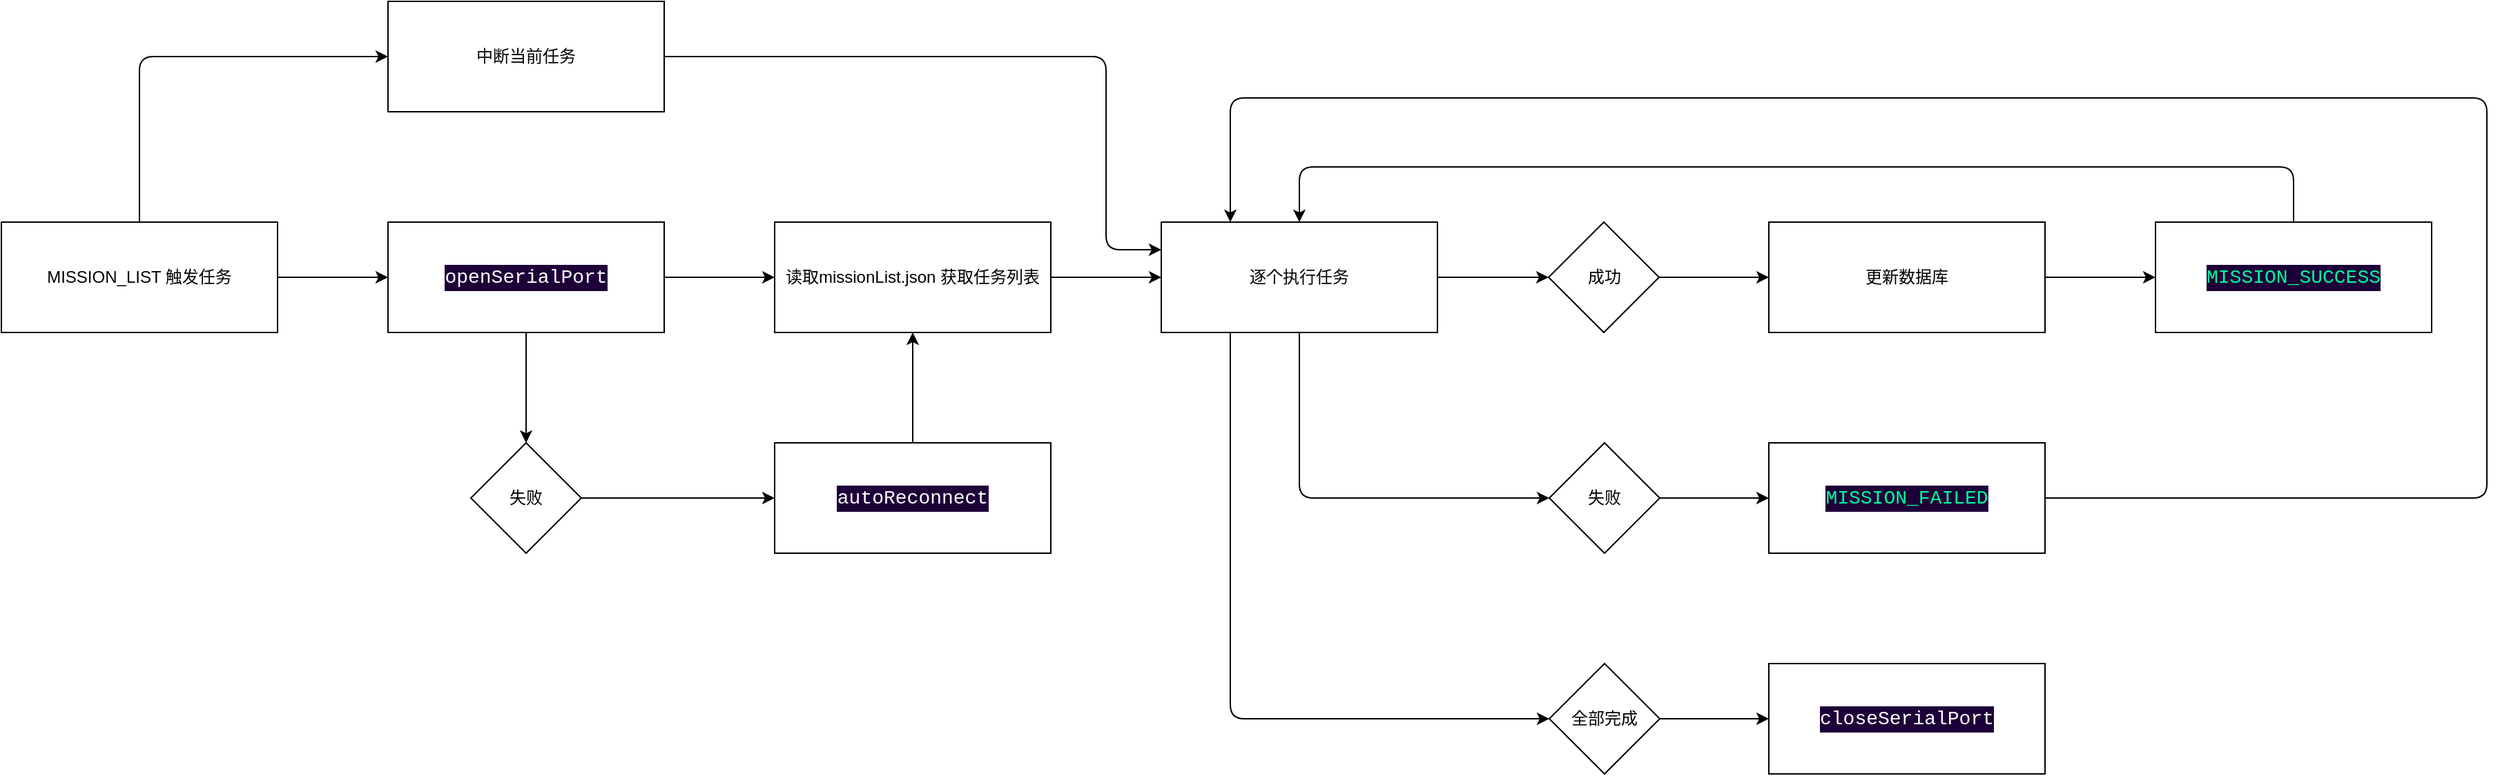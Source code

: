 <mxfile>
    <diagram id="Pv5CbhMBwT3l1tspjJm-" name="第 1 页">
        <mxGraphModel dx="1400" dy="2308" grid="1" gridSize="10" guides="1" tooltips="1" connect="1" arrows="1" fold="1" page="1" pageScale="1" pageWidth="827" pageHeight="1169" math="0" shadow="0">
            <root>
                <mxCell id="0"/>
                <mxCell id="1" parent="0"/>
                <mxCell id="11" style="edgeStyle=none;html=1;" edge="1" parent="1" source="4" target="7">
                    <mxGeometry relative="1" as="geometry"/>
                </mxCell>
                <mxCell id="40" style="edgeStyle=orthogonalEdgeStyle;html=1;entryX=0;entryY=0.5;entryDx=0;entryDy=0;" edge="1" parent="1" source="4" target="39">
                    <mxGeometry relative="1" as="geometry">
                        <Array as="points">
                            <mxPoint x="180" y="-40"/>
                        </Array>
                    </mxGeometry>
                </mxCell>
                <mxCell id="4" value="MISSION_LIST 触发任务" style="rounded=0;whiteSpace=wrap;html=1;" vertex="1" parent="1">
                    <mxGeometry x="80" y="80" width="200" height="80" as="geometry"/>
                </mxCell>
                <mxCell id="18" style="edgeStyle=none;html=1;" edge="1" parent="1" source="5" target="17">
                    <mxGeometry relative="1" as="geometry"/>
                </mxCell>
                <mxCell id="5" value="读取missionList.json 获取任务列表" style="rounded=0;whiteSpace=wrap;html=1;" vertex="1" parent="1">
                    <mxGeometry x="640" y="80" width="200" height="80" as="geometry"/>
                </mxCell>
                <mxCell id="12" style="edgeStyle=none;html=1;" edge="1" parent="1" source="7" target="5">
                    <mxGeometry relative="1" as="geometry"/>
                </mxCell>
                <mxCell id="14" style="edgeStyle=none;html=1;exitX=0.5;exitY=1;exitDx=0;exitDy=0;" edge="1" parent="1" source="7" target="13">
                    <mxGeometry relative="1" as="geometry"/>
                </mxCell>
                <mxCell id="7" value="&lt;div style=&quot;color: rgb(212, 212, 212); background-color: rgb(29, 0, 56); font-family: Consolas, &amp;quot;Courier New&amp;quot;, monospace; font-size: 14px; line-height: 19px; white-space: pre;&quot;&gt;&lt;span style=&quot;color: #ffffff;&quot;&gt;openSerialPort&lt;/span&gt;&lt;/div&gt;" style="rounded=0;whiteSpace=wrap;html=1;" vertex="1" parent="1">
                    <mxGeometry x="360" y="80" width="200" height="80" as="geometry"/>
                </mxCell>
                <mxCell id="16" style="edgeStyle=none;html=1;" edge="1" parent="1" source="9" target="5">
                    <mxGeometry relative="1" as="geometry"/>
                </mxCell>
                <mxCell id="9" value="&lt;div style=&quot;color: rgb(212, 212, 212); background-color: rgb(29, 0, 56); font-family: Consolas, &amp;quot;Courier New&amp;quot;, monospace; font-size: 14px; line-height: 19px; white-space: pre;&quot;&gt;&lt;div style=&quot;color: rgb(212, 212, 212); background-color: rgb(29, 0, 56); line-height: 19px;&quot;&gt;&lt;span style=&quot;color: #ffffff;&quot;&gt;autoReconnect&lt;/span&gt;&lt;/div&gt;&lt;/div&gt;" style="rounded=0;whiteSpace=wrap;html=1;" vertex="1" parent="1">
                    <mxGeometry x="640" y="240" width="200" height="80" as="geometry"/>
                </mxCell>
                <mxCell id="15" style="edgeStyle=none;html=1;" edge="1" parent="1" source="13" target="9">
                    <mxGeometry relative="1" as="geometry"/>
                </mxCell>
                <mxCell id="13" value="失败" style="rhombus;whiteSpace=wrap;html=1;" vertex="1" parent="1">
                    <mxGeometry x="420" y="240" width="80" height="80" as="geometry"/>
                </mxCell>
                <mxCell id="20" style="edgeStyle=none;html=1;" edge="1" parent="1" source="17" target="19">
                    <mxGeometry relative="1" as="geometry"/>
                </mxCell>
                <mxCell id="26" style="edgeStyle=orthogonalEdgeStyle;html=1;entryX=0;entryY=0.5;entryDx=0;entryDy=0;" edge="1" parent="1" source="17" target="24">
                    <mxGeometry relative="1" as="geometry">
                        <Array as="points">
                            <mxPoint x="1020" y="280"/>
                        </Array>
                    </mxGeometry>
                </mxCell>
                <mxCell id="35" style="edgeStyle=orthogonalEdgeStyle;html=1;exitX=0.25;exitY=1;exitDx=0;exitDy=0;entryX=0;entryY=0.5;entryDx=0;entryDy=0;" edge="1" parent="1" source="17" target="34">
                    <mxGeometry relative="1" as="geometry"/>
                </mxCell>
                <mxCell id="17" value="逐个执行任务" style="rounded=0;whiteSpace=wrap;html=1;" vertex="1" parent="1">
                    <mxGeometry x="920" y="80" width="200" height="80" as="geometry"/>
                </mxCell>
                <mxCell id="23" style="edgeStyle=none;html=1;" edge="1" parent="1" source="19" target="22">
                    <mxGeometry relative="1" as="geometry"/>
                </mxCell>
                <mxCell id="19" value="成功" style="rhombus;whiteSpace=wrap;html=1;" vertex="1" parent="1">
                    <mxGeometry x="1200.5" y="80" width="80" height="80" as="geometry"/>
                </mxCell>
                <mxCell id="30" style="edgeStyle=orthogonalEdgeStyle;html=1;" edge="1" parent="1" source="22" target="29">
                    <mxGeometry relative="1" as="geometry"/>
                </mxCell>
                <mxCell id="22" value="更新数据库" style="rounded=0;whiteSpace=wrap;html=1;" vertex="1" parent="1">
                    <mxGeometry x="1360" y="80" width="200" height="80" as="geometry"/>
                </mxCell>
                <mxCell id="28" style="edgeStyle=orthogonalEdgeStyle;html=1;" edge="1" parent="1" source="24" target="27">
                    <mxGeometry relative="1" as="geometry"/>
                </mxCell>
                <mxCell id="24" value="失败" style="rhombus;whiteSpace=wrap;html=1;" vertex="1" parent="1">
                    <mxGeometry x="1201" y="240" width="80" height="80" as="geometry"/>
                </mxCell>
                <mxCell id="33" style="edgeStyle=orthogonalEdgeStyle;html=1;entryX=0.25;entryY=0;entryDx=0;entryDy=0;" edge="1" parent="1" source="27" target="17">
                    <mxGeometry relative="1" as="geometry">
                        <Array as="points">
                            <mxPoint x="1880" y="280"/>
                            <mxPoint x="1880" y="-10"/>
                            <mxPoint x="970" y="-10"/>
                        </Array>
                    </mxGeometry>
                </mxCell>
                <mxCell id="27" value="&lt;div style=&quot;color: rgb(212, 212, 212); background-color: rgb(29, 0, 56); font-family: Consolas, &amp;quot;Courier New&amp;quot;, monospace; font-size: 14px; line-height: 19px; white-space: pre;&quot;&gt;&lt;span style=&quot;color: rgb(0, 255, 159);&quot;&gt;MISSION_FAILED&lt;/span&gt;&lt;/div&gt;" style="rounded=0;whiteSpace=wrap;html=1;" vertex="1" parent="1">
                    <mxGeometry x="1360" y="240" width="200" height="80" as="geometry"/>
                </mxCell>
                <mxCell id="32" style="edgeStyle=orthogonalEdgeStyle;html=1;entryX=0.5;entryY=0;entryDx=0;entryDy=0;" edge="1" parent="1" source="29" target="17">
                    <mxGeometry relative="1" as="geometry">
                        <Array as="points">
                            <mxPoint x="1740" y="40"/>
                            <mxPoint x="1020" y="40"/>
                        </Array>
                    </mxGeometry>
                </mxCell>
                <mxCell id="29" value="&lt;div style=&quot;color: rgb(212, 212, 212); background-color: rgb(29, 0, 56); font-family: Consolas, &amp;quot;Courier New&amp;quot;, monospace; font-size: 14px; line-height: 19px; white-space: pre;&quot;&gt;&lt;span style=&quot;color: rgb(0, 255, 159);&quot;&gt;MISSION_SUCCESS&lt;/span&gt;&lt;/div&gt;" style="rounded=0;whiteSpace=wrap;html=1;" vertex="1" parent="1">
                    <mxGeometry x="1640" y="80" width="200" height="80" as="geometry"/>
                </mxCell>
                <mxCell id="37" style="edgeStyle=orthogonalEdgeStyle;html=1;exitX=1;exitY=0.5;exitDx=0;exitDy=0;" edge="1" parent="1" source="34" target="36">
                    <mxGeometry relative="1" as="geometry"/>
                </mxCell>
                <mxCell id="34" value="全部完成" style="rhombus;whiteSpace=wrap;html=1;" vertex="1" parent="1">
                    <mxGeometry x="1201" y="400" width="80" height="80" as="geometry"/>
                </mxCell>
                <mxCell id="36" value="&lt;div style=&quot;color: rgb(212, 212, 212); background-color: rgb(29, 0, 56); font-family: Consolas, &amp;quot;Courier New&amp;quot;, monospace; font-size: 14px; line-height: 19px; white-space: pre;&quot;&gt;&lt;div style=&quot;color: rgb(212, 212, 212); background-color: rgb(29, 0, 56); line-height: 19px;&quot;&gt;&lt;span style=&quot;color: #ffffff;&quot;&gt;closeSerialPort&lt;/span&gt;&lt;/div&gt;&lt;/div&gt;" style="rounded=0;whiteSpace=wrap;html=1;" vertex="1" parent="1">
                    <mxGeometry x="1360" y="400" width="200" height="80" as="geometry"/>
                </mxCell>
                <mxCell id="41" style="edgeStyle=orthogonalEdgeStyle;html=1;entryX=0;entryY=0.25;entryDx=0;entryDy=0;" edge="1" parent="1" source="39" target="17">
                    <mxGeometry relative="1" as="geometry">
                        <Array as="points">
                            <mxPoint x="880" y="-40"/>
                            <mxPoint x="880" y="100"/>
                        </Array>
                    </mxGeometry>
                </mxCell>
                <mxCell id="39" value="中断当前任务" style="rounded=0;whiteSpace=wrap;html=1;" vertex="1" parent="1">
                    <mxGeometry x="360" y="-80" width="200" height="80" as="geometry"/>
                </mxCell>
            </root>
        </mxGraphModel>
    </diagram>
</mxfile>
